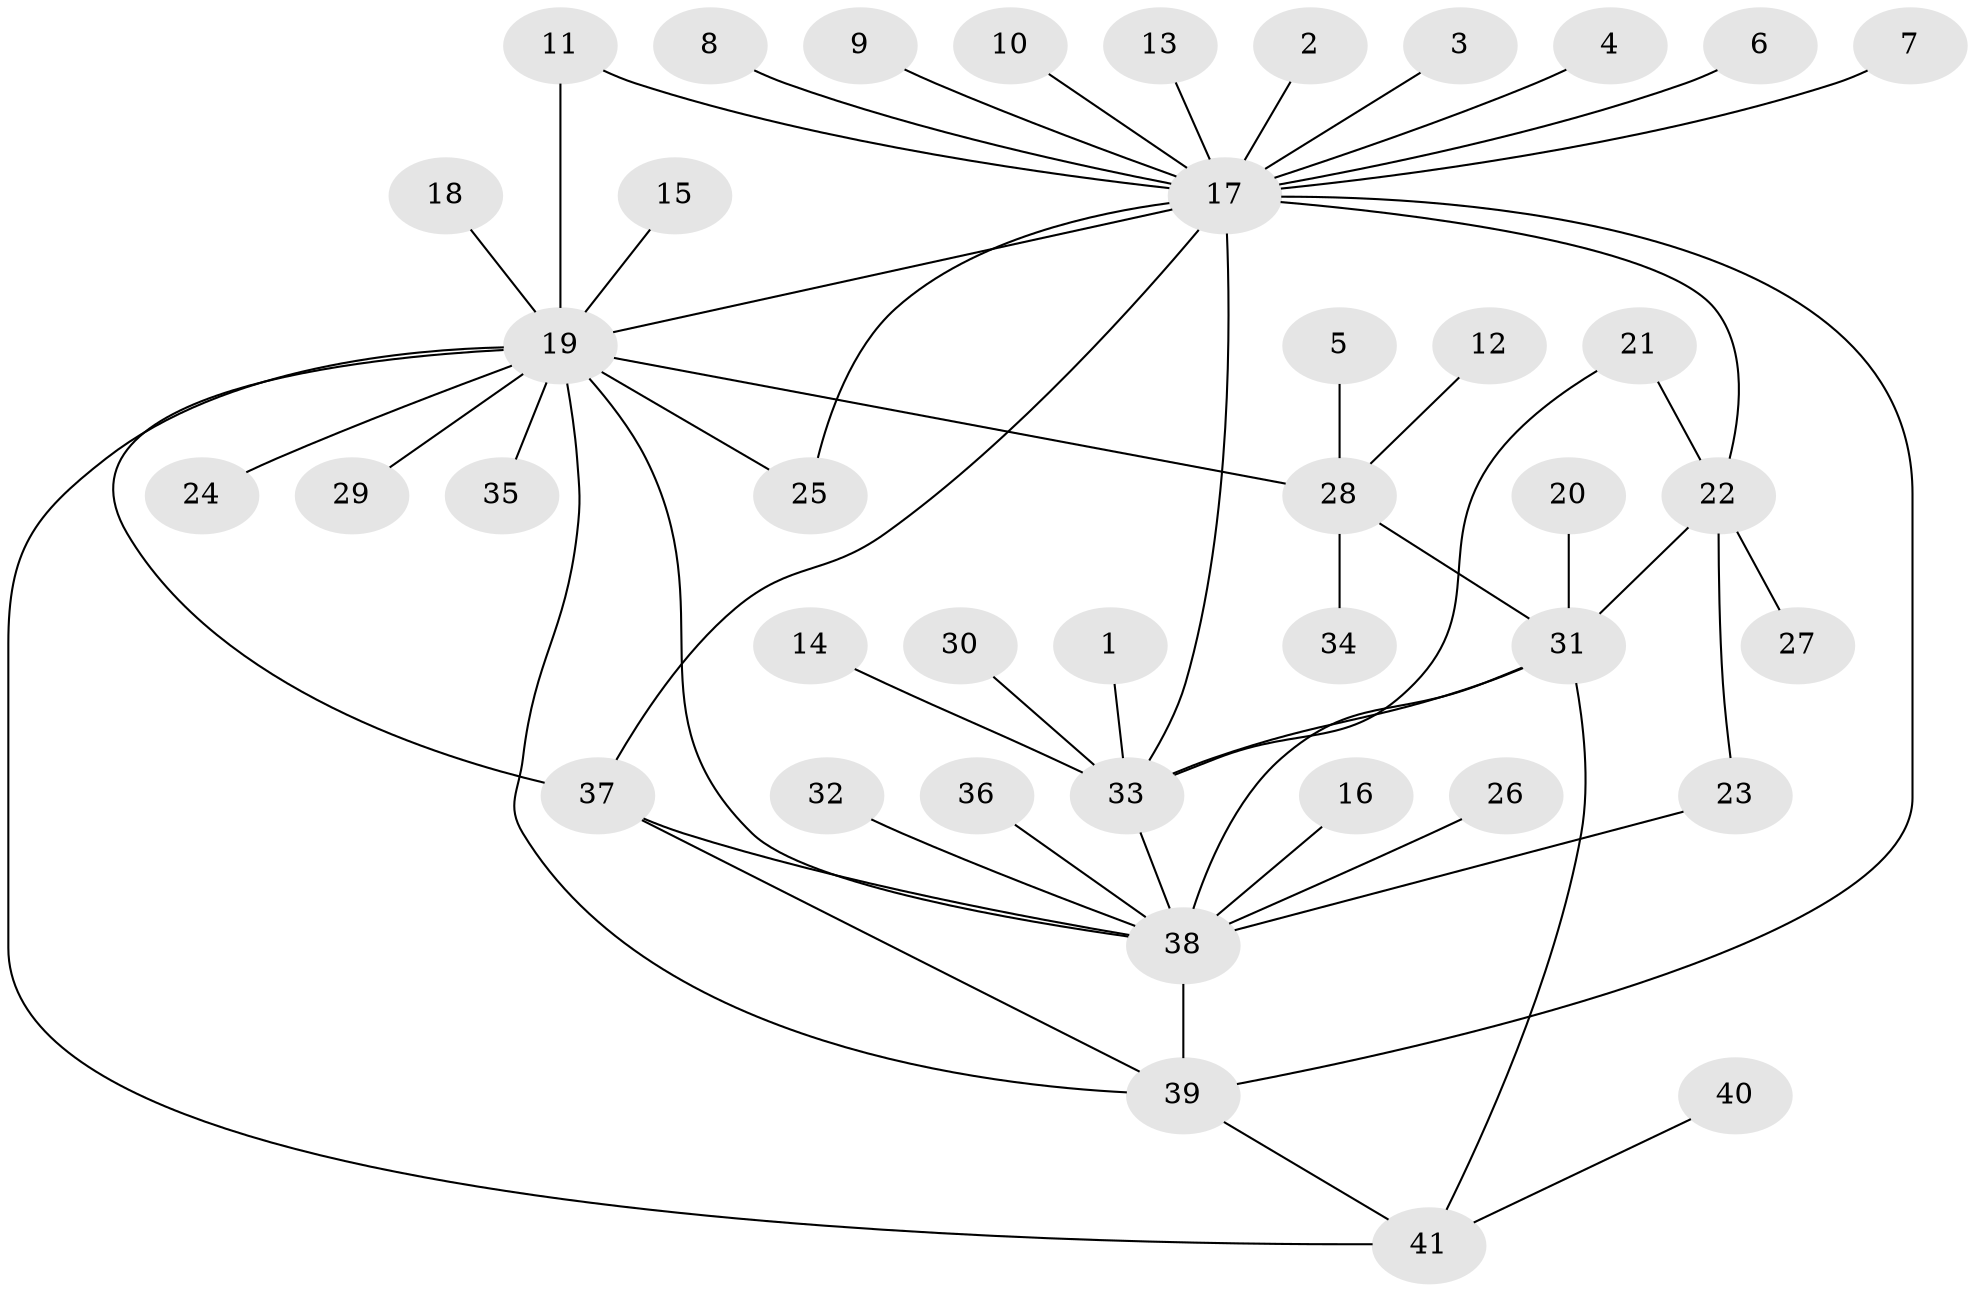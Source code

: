 // original degree distribution, {10: 0.012195121951219513, 21: 0.012195121951219513, 5: 0.012195121951219513, 14: 0.012195121951219513, 7: 0.024390243902439025, 4: 0.04878048780487805, 2: 0.14634146341463414, 9: 0.012195121951219513, 1: 0.6219512195121951, 3: 0.07317073170731707, 18: 0.012195121951219513, 6: 0.012195121951219513}
// Generated by graph-tools (version 1.1) at 2025/01/03/09/25 03:01:48]
// undirected, 41 vertices, 55 edges
graph export_dot {
graph [start="1"]
  node [color=gray90,style=filled];
  1;
  2;
  3;
  4;
  5;
  6;
  7;
  8;
  9;
  10;
  11;
  12;
  13;
  14;
  15;
  16;
  17;
  18;
  19;
  20;
  21;
  22;
  23;
  24;
  25;
  26;
  27;
  28;
  29;
  30;
  31;
  32;
  33;
  34;
  35;
  36;
  37;
  38;
  39;
  40;
  41;
  1 -- 33 [weight=1.0];
  2 -- 17 [weight=1.0];
  3 -- 17 [weight=1.0];
  4 -- 17 [weight=1.0];
  5 -- 28 [weight=1.0];
  6 -- 17 [weight=1.0];
  7 -- 17 [weight=1.0];
  8 -- 17 [weight=1.0];
  9 -- 17 [weight=1.0];
  10 -- 17 [weight=1.0];
  11 -- 17 [weight=1.0];
  11 -- 19 [weight=1.0];
  12 -- 28 [weight=1.0];
  13 -- 17 [weight=1.0];
  14 -- 33 [weight=1.0];
  15 -- 19 [weight=1.0];
  16 -- 38 [weight=1.0];
  17 -- 19 [weight=1.0];
  17 -- 22 [weight=1.0];
  17 -- 25 [weight=1.0];
  17 -- 33 [weight=1.0];
  17 -- 37 [weight=1.0];
  17 -- 39 [weight=2.0];
  18 -- 19 [weight=1.0];
  19 -- 24 [weight=1.0];
  19 -- 25 [weight=1.0];
  19 -- 28 [weight=1.0];
  19 -- 29 [weight=1.0];
  19 -- 35 [weight=1.0];
  19 -- 37 [weight=1.0];
  19 -- 38 [weight=1.0];
  19 -- 39 [weight=1.0];
  19 -- 41 [weight=1.0];
  20 -- 31 [weight=1.0];
  21 -- 22 [weight=1.0];
  21 -- 33 [weight=1.0];
  22 -- 23 [weight=1.0];
  22 -- 27 [weight=1.0];
  22 -- 31 [weight=1.0];
  23 -- 38 [weight=1.0];
  26 -- 38 [weight=1.0];
  28 -- 31 [weight=1.0];
  28 -- 34 [weight=1.0];
  30 -- 33 [weight=1.0];
  31 -- 33 [weight=1.0];
  31 -- 38 [weight=1.0];
  31 -- 41 [weight=1.0];
  32 -- 38 [weight=1.0];
  33 -- 38 [weight=1.0];
  36 -- 38 [weight=1.0];
  37 -- 38 [weight=1.0];
  37 -- 39 [weight=1.0];
  38 -- 39 [weight=2.0];
  39 -- 41 [weight=1.0];
  40 -- 41 [weight=1.0];
}
